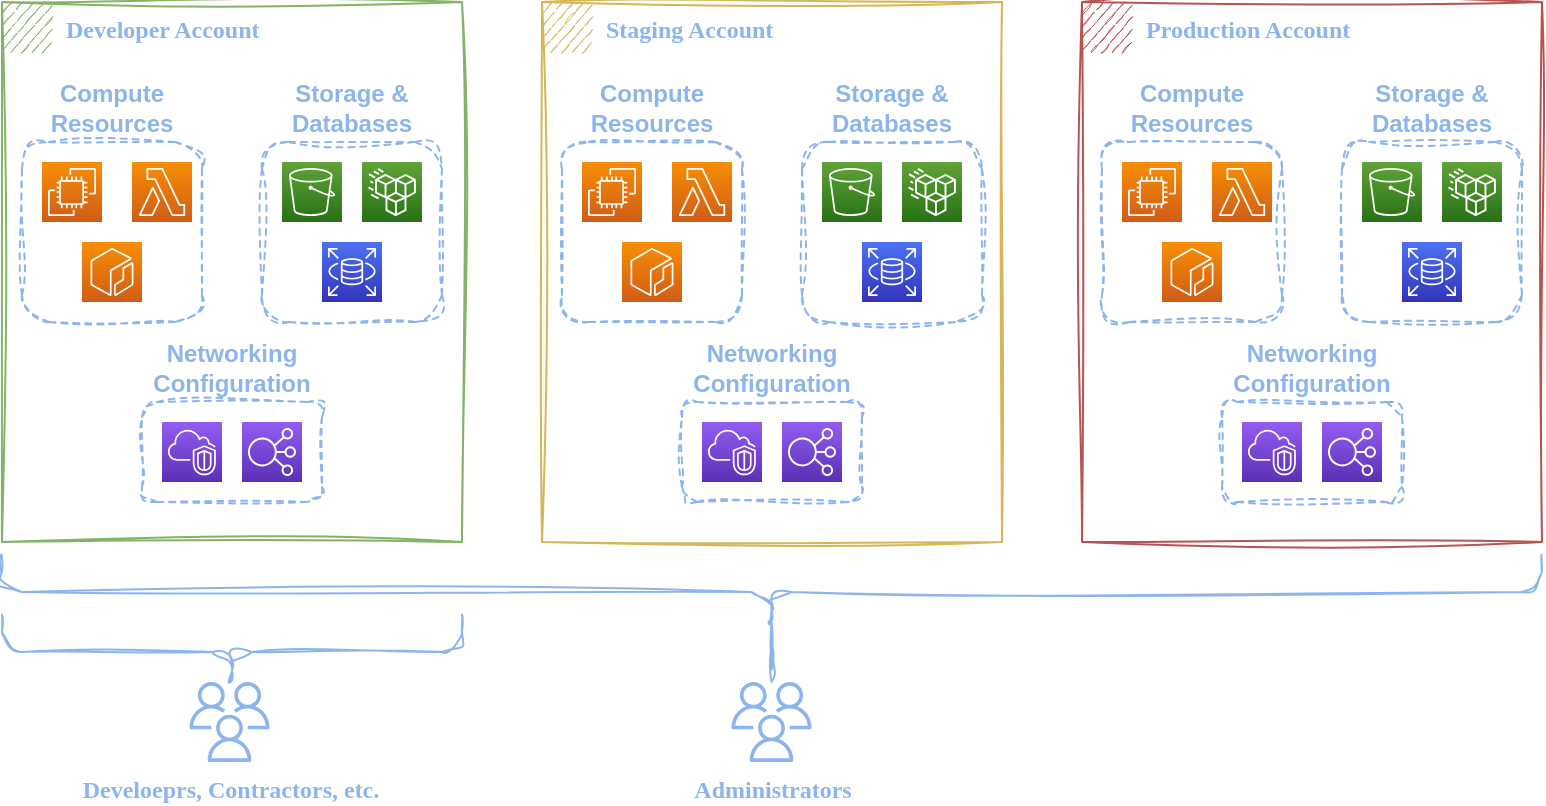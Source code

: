 <mxfile version="21.2.8" type="device">
  <diagram name="Page-1" id="nhE4Q1AXsxrx30iRm2Ec">
    <mxGraphModel dx="1037" dy="607" grid="1" gridSize="10" guides="1" tooltips="1" connect="1" arrows="1" fold="1" page="1" pageScale="1" pageWidth="850" pageHeight="1100" math="0" shadow="0">
      <root>
        <mxCell id="0" />
        <mxCell id="1" parent="0" />
        <mxCell id="1fARyLZyugqkC3NLHdNb-1" value="&lt;font face=&quot;Verdana&quot;&gt;&lt;b&gt;&lt;font color=&quot;#8cb5ee&quot;&gt;Developer Account&lt;/font&gt;&lt;/b&gt;&lt;br&gt;&lt;/font&gt;" style="points=[[0,0],[0.25,0],[0.5,0],[0.75,0],[1,0],[1,0.25],[1,0.5],[1,0.75],[1,1],[0.75,1],[0.5,1],[0.25,1],[0,1],[0,0.75],[0,0.5],[0,0.25]];outlineConnect=0;html=1;whiteSpace=wrap;fontSize=12;fontStyle=0;container=1;pointerEvents=0;collapsible=0;recursiveResize=0;shape=mxgraph.aws4.group;grIcon=mxgraph.aws4.group_account;strokeColor=#82b366;fillColor=none;verticalAlign=top;align=left;spacingLeft=30;dashed=0;sketch=1;curveFitting=1;jiggle=2;" parent="1" vertex="1">
          <mxGeometry x="40" y="10" width="230" height="270" as="geometry" />
        </mxCell>
        <mxCell id="CymaFN_RfjkNjj8yWm-F-18" value="&lt;b&gt;Storage &amp;amp; Databases&lt;br&gt;&lt;/b&gt;" style="rounded=1;whiteSpace=wrap;html=1;fillColor=none;sketch=1;curveFitting=1;jiggle=2;dashed=1;labelPosition=center;verticalLabelPosition=top;align=center;verticalAlign=bottom;strokeColor=#8CB5EE;fontColor=#8CB5EE;" vertex="1" parent="1fARyLZyugqkC3NLHdNb-1">
          <mxGeometry x="130" y="70" width="90" height="90" as="geometry" />
        </mxCell>
        <mxCell id="CymaFN_RfjkNjj8yWm-F-16" value="&lt;b&gt;Compute&lt;br&gt;Resources&lt;/b&gt;" style="rounded=1;whiteSpace=wrap;html=1;fillColor=none;sketch=1;curveFitting=1;jiggle=2;dashed=1;labelPosition=center;verticalLabelPosition=top;align=center;verticalAlign=bottom;strokeColor=#8CB5EE;fontColor=#8CB5EE;" vertex="1" parent="1fARyLZyugqkC3NLHdNb-1">
          <mxGeometry x="10" y="70" width="90" height="90" as="geometry" />
        </mxCell>
        <mxCell id="CymaFN_RfjkNjj8yWm-F-5" value="" style="sketch=0;points=[[0,0,0],[0.25,0,0],[0.5,0,0],[0.75,0,0],[1,0,0],[0,1,0],[0.25,1,0],[0.5,1,0],[0.75,1,0],[1,1,0],[0,0.25,0],[0,0.5,0],[0,0.75,0],[1,0.25,0],[1,0.5,0],[1,0.75,0]];outlineConnect=0;fontColor=#232F3E;gradientColor=#F78E04;gradientDirection=north;fillColor=#D05C17;strokeColor=#ffffff;dashed=0;verticalLabelPosition=bottom;verticalAlign=top;align=center;html=1;fontSize=12;fontStyle=0;aspect=fixed;shape=mxgraph.aws4.resourceIcon;resIcon=mxgraph.aws4.ec2;" vertex="1" parent="1fARyLZyugqkC3NLHdNb-1">
          <mxGeometry x="20" y="80" width="30" height="30" as="geometry" />
        </mxCell>
        <mxCell id="CymaFN_RfjkNjj8yWm-F-6" value="" style="sketch=0;points=[[0,0,0],[0.25,0,0],[0.5,0,0],[0.75,0,0],[1,0,0],[0,1,0],[0.25,1,0],[0.5,1,0],[0.75,1,0],[1,1,0],[0,0.25,0],[0,0.5,0],[0,0.75,0],[1,0.25,0],[1,0.5,0],[1,0.75,0]];outlineConnect=0;fontColor=#232F3E;gradientColor=#60A337;gradientDirection=north;fillColor=#277116;strokeColor=#ffffff;dashed=0;verticalLabelPosition=bottom;verticalAlign=top;align=center;html=1;fontSize=12;fontStyle=0;aspect=fixed;shape=mxgraph.aws4.resourceIcon;resIcon=mxgraph.aws4.s3;" vertex="1" parent="1fARyLZyugqkC3NLHdNb-1">
          <mxGeometry x="140" y="80" width="30" height="30" as="geometry" />
        </mxCell>
        <mxCell id="CymaFN_RfjkNjj8yWm-F-7" value="" style="sketch=0;points=[[0,0,0],[0.25,0,0],[0.5,0,0],[0.75,0,0],[1,0,0],[0,1,0],[0.25,1,0],[0.5,1,0],[0.75,1,0],[1,1,0],[0,0.25,0],[0,0.5,0],[0,0.75,0],[1,0.25,0],[1,0.5,0],[1,0.75,0]];outlineConnect=0;fontColor=#232F3E;gradientColor=#F78E04;gradientDirection=north;fillColor=#D05C17;strokeColor=#ffffff;dashed=0;verticalLabelPosition=bottom;verticalAlign=top;align=center;html=1;fontSize=12;fontStyle=0;aspect=fixed;shape=mxgraph.aws4.resourceIcon;resIcon=mxgraph.aws4.lambda;" vertex="1" parent="1fARyLZyugqkC3NLHdNb-1">
          <mxGeometry x="65" y="80" width="30" height="30" as="geometry" />
        </mxCell>
        <mxCell id="CymaFN_RfjkNjj8yWm-F-8" value="" style="sketch=0;points=[[0,0,0],[0.25,0,0],[0.5,0,0],[0.75,0,0],[1,0,0],[0,1,0],[0.25,1,0],[0.5,1,0],[0.75,1,0],[1,1,0],[0,0.25,0],[0,0.5,0],[0,0.75,0],[1,0.25,0],[1,0.5,0],[1,0.75,0]];outlineConnect=0;fontColor=#232F3E;gradientColor=#4D72F3;gradientDirection=north;fillColor=#3334B9;strokeColor=#ffffff;dashed=0;verticalLabelPosition=bottom;verticalAlign=top;align=center;html=1;fontSize=12;fontStyle=0;aspect=fixed;shape=mxgraph.aws4.resourceIcon;resIcon=mxgraph.aws4.rds;" vertex="1" parent="1fARyLZyugqkC3NLHdNb-1">
          <mxGeometry x="160" y="120" width="30" height="30" as="geometry" />
        </mxCell>
        <mxCell id="CymaFN_RfjkNjj8yWm-F-9" value="" style="sketch=0;points=[[0,0,0],[0.25,0,0],[0.5,0,0],[0.75,0,0],[1,0,0],[0,1,0],[0.25,1,0],[0.5,1,0],[0.75,1,0],[1,1,0],[0,0.25,0],[0,0.5,0],[0,0.75,0],[1,0.25,0],[1,0.5,0],[1,0.75,0]];outlineConnect=0;fontColor=#232F3E;gradientColor=#60A337;gradientDirection=north;fillColor=#277116;strokeColor=#ffffff;dashed=0;verticalLabelPosition=bottom;verticalAlign=top;align=center;html=1;fontSize=12;fontStyle=0;aspect=fixed;shape=mxgraph.aws4.resourceIcon;resIcon=mxgraph.aws4.efs_standard;" vertex="1" parent="1fARyLZyugqkC3NLHdNb-1">
          <mxGeometry x="180" y="80" width="30" height="30" as="geometry" />
        </mxCell>
        <mxCell id="CymaFN_RfjkNjj8yWm-F-11" value="" style="sketch=0;points=[[0,0,0],[0.25,0,0],[0.5,0,0],[0.75,0,0],[1,0,0],[0,1,0],[0.25,1,0],[0.5,1,0],[0.75,1,0],[1,1,0],[0,0.25,0],[0,0.5,0],[0,0.75,0],[1,0.25,0],[1,0.5,0],[1,0.75,0]];outlineConnect=0;fontColor=#232F3E;gradientColor=#F78E04;gradientDirection=north;fillColor=#D05C17;strokeColor=#ffffff;dashed=0;verticalLabelPosition=bottom;verticalAlign=top;align=center;html=1;fontSize=12;fontStyle=0;aspect=fixed;shape=mxgraph.aws4.resourceIcon;resIcon=mxgraph.aws4.ecr;" vertex="1" parent="1fARyLZyugqkC3NLHdNb-1">
          <mxGeometry x="40" y="120" width="30" height="30" as="geometry" />
        </mxCell>
        <mxCell id="CymaFN_RfjkNjj8yWm-F-23" value="&lt;b&gt;Networking&lt;br&gt;Configuration&lt;br&gt;&lt;/b&gt;" style="rounded=1;whiteSpace=wrap;html=1;fillColor=none;sketch=1;curveFitting=1;jiggle=2;dashed=1;labelPosition=center;verticalLabelPosition=top;align=center;verticalAlign=bottom;strokeColor=#8CB5EE;fontColor=#8CB5EE;" vertex="1" parent="1fARyLZyugqkC3NLHdNb-1">
          <mxGeometry x="70" y="200" width="90" height="50" as="geometry" />
        </mxCell>
        <mxCell id="CymaFN_RfjkNjj8yWm-F-14" value="" style="sketch=0;points=[[0,0,0],[0.25,0,0],[0.5,0,0],[0.75,0,0],[1,0,0],[0,1,0],[0.25,1,0],[0.5,1,0],[0.75,1,0],[1,1,0],[0,0.25,0],[0,0.5,0],[0,0.75,0],[1,0.25,0],[1,0.5,0],[1,0.75,0]];outlineConnect=0;fontColor=#232F3E;gradientColor=#945DF2;gradientDirection=north;fillColor=#5A30B5;strokeColor=#ffffff;dashed=0;verticalLabelPosition=bottom;verticalAlign=top;align=center;html=1;fontSize=12;fontStyle=0;aspect=fixed;shape=mxgraph.aws4.resourceIcon;resIcon=mxgraph.aws4.vpc;" vertex="1" parent="1fARyLZyugqkC3NLHdNb-1">
          <mxGeometry x="80" y="210" width="30" height="30" as="geometry" />
        </mxCell>
        <mxCell id="CymaFN_RfjkNjj8yWm-F-15" value="" style="sketch=0;points=[[0,0,0],[0.25,0,0],[0.5,0,0],[0.75,0,0],[1,0,0],[0,1,0],[0.25,1,0],[0.5,1,0],[0.75,1,0],[1,1,0],[0,0.25,0],[0,0.5,0],[0,0.75,0],[1,0.25,0],[1,0.5,0],[1,0.75,0]];outlineConnect=0;fontColor=#232F3E;gradientColor=#945DF2;gradientDirection=north;fillColor=#5A30B5;strokeColor=#ffffff;dashed=0;verticalLabelPosition=bottom;verticalAlign=top;align=center;html=1;fontSize=12;fontStyle=0;aspect=fixed;shape=mxgraph.aws4.resourceIcon;resIcon=mxgraph.aws4.elastic_load_balancing;" vertex="1" parent="1fARyLZyugqkC3NLHdNb-1">
          <mxGeometry x="120" y="210" width="30" height="30" as="geometry" />
        </mxCell>
        <mxCell id="CymaFN_RfjkNjj8yWm-F-25" value="&lt;font face=&quot;Verdana&quot;&gt;&lt;b&gt;Staging Account&lt;/b&gt;&lt;br&gt;&lt;/font&gt;" style="points=[[0,0],[0.25,0],[0.5,0],[0.75,0],[1,0],[1,0.25],[1,0.5],[1,0.75],[1,1],[0.75,1],[0.5,1],[0.25,1],[0,1],[0,0.75],[0,0.5],[0,0.25]];outlineConnect=0;html=1;whiteSpace=wrap;fontSize=12;fontStyle=0;container=1;pointerEvents=0;collapsible=0;recursiveResize=0;shape=mxgraph.aws4.group;grIcon=mxgraph.aws4.group_account;strokeColor=#d6b656;fillColor=none;verticalAlign=top;align=left;spacingLeft=30;dashed=0;sketch=1;curveFitting=1;jiggle=2;fontColor=#8CB5EE;" vertex="1" parent="1">
          <mxGeometry x="310" y="10" width="230" height="270" as="geometry" />
        </mxCell>
        <mxCell id="CymaFN_RfjkNjj8yWm-F-26" value="&lt;b&gt;Storage &amp;amp; Databases&lt;br&gt;&lt;/b&gt;" style="rounded=1;whiteSpace=wrap;html=1;fillColor=none;sketch=1;curveFitting=1;jiggle=2;dashed=1;labelPosition=center;verticalLabelPosition=top;align=center;verticalAlign=bottom;fontColor=#8CB5EE;strokeColor=#8CB5EE;" vertex="1" parent="CymaFN_RfjkNjj8yWm-F-25">
          <mxGeometry x="130" y="70" width="90" height="90" as="geometry" />
        </mxCell>
        <mxCell id="CymaFN_RfjkNjj8yWm-F-27" value="&lt;b&gt;Compute&lt;br&gt;Resources&lt;/b&gt;" style="rounded=1;whiteSpace=wrap;html=1;fillColor=none;sketch=1;curveFitting=1;jiggle=2;dashed=1;labelPosition=center;verticalLabelPosition=top;align=center;verticalAlign=bottom;fontColor=#8CB5EE;strokeColor=#8CB5EE;" vertex="1" parent="CymaFN_RfjkNjj8yWm-F-25">
          <mxGeometry x="10" y="70" width="90" height="90" as="geometry" />
        </mxCell>
        <mxCell id="CymaFN_RfjkNjj8yWm-F-28" value="" style="sketch=0;points=[[0,0,0],[0.25,0,0],[0.5,0,0],[0.75,0,0],[1,0,0],[0,1,0],[0.25,1,0],[0.5,1,0],[0.75,1,0],[1,1,0],[0,0.25,0],[0,0.5,0],[0,0.75,0],[1,0.25,0],[1,0.5,0],[1,0.75,0]];outlineConnect=0;fontColor=#232F3E;gradientColor=#F78E04;gradientDirection=north;fillColor=#D05C17;strokeColor=#ffffff;dashed=0;verticalLabelPosition=bottom;verticalAlign=top;align=center;html=1;fontSize=12;fontStyle=0;aspect=fixed;shape=mxgraph.aws4.resourceIcon;resIcon=mxgraph.aws4.ec2;" vertex="1" parent="CymaFN_RfjkNjj8yWm-F-25">
          <mxGeometry x="20" y="80" width="30" height="30" as="geometry" />
        </mxCell>
        <mxCell id="CymaFN_RfjkNjj8yWm-F-29" value="" style="sketch=0;points=[[0,0,0],[0.25,0,0],[0.5,0,0],[0.75,0,0],[1,0,0],[0,1,0],[0.25,1,0],[0.5,1,0],[0.75,1,0],[1,1,0],[0,0.25,0],[0,0.5,0],[0,0.75,0],[1,0.25,0],[1,0.5,0],[1,0.75,0]];outlineConnect=0;fontColor=#232F3E;gradientColor=#60A337;gradientDirection=north;fillColor=#277116;strokeColor=#ffffff;dashed=0;verticalLabelPosition=bottom;verticalAlign=top;align=center;html=1;fontSize=12;fontStyle=0;aspect=fixed;shape=mxgraph.aws4.resourceIcon;resIcon=mxgraph.aws4.s3;" vertex="1" parent="CymaFN_RfjkNjj8yWm-F-25">
          <mxGeometry x="140" y="80" width="30" height="30" as="geometry" />
        </mxCell>
        <mxCell id="CymaFN_RfjkNjj8yWm-F-30" value="" style="sketch=0;points=[[0,0,0],[0.25,0,0],[0.5,0,0],[0.75,0,0],[1,0,0],[0,1,0],[0.25,1,0],[0.5,1,0],[0.75,1,0],[1,1,0],[0,0.25,0],[0,0.5,0],[0,0.75,0],[1,0.25,0],[1,0.5,0],[1,0.75,0]];outlineConnect=0;fontColor=#232F3E;gradientColor=#F78E04;gradientDirection=north;fillColor=#D05C17;strokeColor=#ffffff;dashed=0;verticalLabelPosition=bottom;verticalAlign=top;align=center;html=1;fontSize=12;fontStyle=0;aspect=fixed;shape=mxgraph.aws4.resourceIcon;resIcon=mxgraph.aws4.lambda;" vertex="1" parent="CymaFN_RfjkNjj8yWm-F-25">
          <mxGeometry x="65" y="80" width="30" height="30" as="geometry" />
        </mxCell>
        <mxCell id="CymaFN_RfjkNjj8yWm-F-31" value="" style="sketch=0;points=[[0,0,0],[0.25,0,0],[0.5,0,0],[0.75,0,0],[1,0,0],[0,1,0],[0.25,1,0],[0.5,1,0],[0.75,1,0],[1,1,0],[0,0.25,0],[0,0.5,0],[0,0.75,0],[1,0.25,0],[1,0.5,0],[1,0.75,0]];outlineConnect=0;fontColor=#232F3E;gradientColor=#4D72F3;gradientDirection=north;fillColor=#3334B9;strokeColor=#ffffff;dashed=0;verticalLabelPosition=bottom;verticalAlign=top;align=center;html=1;fontSize=12;fontStyle=0;aspect=fixed;shape=mxgraph.aws4.resourceIcon;resIcon=mxgraph.aws4.rds;" vertex="1" parent="CymaFN_RfjkNjj8yWm-F-25">
          <mxGeometry x="160" y="120" width="30" height="30" as="geometry" />
        </mxCell>
        <mxCell id="CymaFN_RfjkNjj8yWm-F-32" value="" style="sketch=0;points=[[0,0,0],[0.25,0,0],[0.5,0,0],[0.75,0,0],[1,0,0],[0,1,0],[0.25,1,0],[0.5,1,0],[0.75,1,0],[1,1,0],[0,0.25,0],[0,0.5,0],[0,0.75,0],[1,0.25,0],[1,0.5,0],[1,0.75,0]];outlineConnect=0;fontColor=#232F3E;gradientColor=#60A337;gradientDirection=north;fillColor=#277116;strokeColor=#ffffff;dashed=0;verticalLabelPosition=bottom;verticalAlign=top;align=center;html=1;fontSize=12;fontStyle=0;aspect=fixed;shape=mxgraph.aws4.resourceIcon;resIcon=mxgraph.aws4.efs_standard;" vertex="1" parent="CymaFN_RfjkNjj8yWm-F-25">
          <mxGeometry x="180" y="80" width="30" height="30" as="geometry" />
        </mxCell>
        <mxCell id="CymaFN_RfjkNjj8yWm-F-33" value="" style="sketch=0;points=[[0,0,0],[0.25,0,0],[0.5,0,0],[0.75,0,0],[1,0,0],[0,1,0],[0.25,1,0],[0.5,1,0],[0.75,1,0],[1,1,0],[0,0.25,0],[0,0.5,0],[0,0.75,0],[1,0.25,0],[1,0.5,0],[1,0.75,0]];outlineConnect=0;fontColor=#232F3E;gradientColor=#F78E04;gradientDirection=north;fillColor=#D05C17;strokeColor=#ffffff;dashed=0;verticalLabelPosition=bottom;verticalAlign=top;align=center;html=1;fontSize=12;fontStyle=0;aspect=fixed;shape=mxgraph.aws4.resourceIcon;resIcon=mxgraph.aws4.ecr;" vertex="1" parent="CymaFN_RfjkNjj8yWm-F-25">
          <mxGeometry x="40" y="120" width="30" height="30" as="geometry" />
        </mxCell>
        <mxCell id="CymaFN_RfjkNjj8yWm-F-34" value="&lt;b&gt;Networking&lt;br&gt;Configuration&lt;br&gt;&lt;/b&gt;" style="rounded=1;whiteSpace=wrap;html=1;fillColor=none;sketch=1;curveFitting=1;jiggle=2;dashed=1;labelPosition=center;verticalLabelPosition=top;align=center;verticalAlign=bottom;fontColor=#8CB5EE;strokeColor=#8CB5EE;" vertex="1" parent="CymaFN_RfjkNjj8yWm-F-25">
          <mxGeometry x="70" y="200" width="90" height="50" as="geometry" />
        </mxCell>
        <mxCell id="CymaFN_RfjkNjj8yWm-F-35" value="" style="sketch=0;points=[[0,0,0],[0.25,0,0],[0.5,0,0],[0.75,0,0],[1,0,0],[0,1,0],[0.25,1,0],[0.5,1,0],[0.75,1,0],[1,1,0],[0,0.25,0],[0,0.5,0],[0,0.75,0],[1,0.25,0],[1,0.5,0],[1,0.75,0]];outlineConnect=0;fontColor=#232F3E;gradientColor=#945DF2;gradientDirection=north;fillColor=#5A30B5;strokeColor=#ffffff;dashed=0;verticalLabelPosition=bottom;verticalAlign=top;align=center;html=1;fontSize=12;fontStyle=0;aspect=fixed;shape=mxgraph.aws4.resourceIcon;resIcon=mxgraph.aws4.vpc;" vertex="1" parent="CymaFN_RfjkNjj8yWm-F-25">
          <mxGeometry x="80" y="210" width="30" height="30" as="geometry" />
        </mxCell>
        <mxCell id="CymaFN_RfjkNjj8yWm-F-36" value="" style="sketch=0;points=[[0,0,0],[0.25,0,0],[0.5,0,0],[0.75,0,0],[1,0,0],[0,1,0],[0.25,1,0],[0.5,1,0],[0.75,1,0],[1,1,0],[0,0.25,0],[0,0.5,0],[0,0.75,0],[1,0.25,0],[1,0.5,0],[1,0.75,0]];outlineConnect=0;fontColor=#232F3E;gradientColor=#945DF2;gradientDirection=north;fillColor=#5A30B5;strokeColor=#ffffff;dashed=0;verticalLabelPosition=bottom;verticalAlign=top;align=center;html=1;fontSize=12;fontStyle=0;aspect=fixed;shape=mxgraph.aws4.resourceIcon;resIcon=mxgraph.aws4.elastic_load_balancing;" vertex="1" parent="CymaFN_RfjkNjj8yWm-F-25">
          <mxGeometry x="120" y="210" width="30" height="30" as="geometry" />
        </mxCell>
        <mxCell id="CymaFN_RfjkNjj8yWm-F-37" value="&lt;font face=&quot;Verdana&quot;&gt;&lt;b&gt;Production Account&lt;/b&gt;&lt;br&gt;&lt;/font&gt;" style="points=[[0,0],[0.25,0],[0.5,0],[0.75,0],[1,0],[1,0.25],[1,0.5],[1,0.75],[1,1],[0.75,1],[0.5,1],[0.25,1],[0,1],[0,0.75],[0,0.5],[0,0.25]];outlineConnect=0;html=1;whiteSpace=wrap;fontSize=12;fontStyle=0;container=1;pointerEvents=0;collapsible=0;recursiveResize=0;shape=mxgraph.aws4.group;grIcon=mxgraph.aws4.group_account;strokeColor=#b85450;fillColor=none;verticalAlign=top;align=left;spacingLeft=30;dashed=0;sketch=1;curveFitting=1;jiggle=2;fontColor=#8CB5EE;" vertex="1" parent="1">
          <mxGeometry x="580" y="10" width="230" height="270" as="geometry" />
        </mxCell>
        <mxCell id="CymaFN_RfjkNjj8yWm-F-38" value="&lt;b&gt;Storage &amp;amp; Databases&lt;br&gt;&lt;/b&gt;" style="rounded=1;whiteSpace=wrap;html=1;fillColor=none;sketch=1;curveFitting=1;jiggle=2;dashed=1;labelPosition=center;verticalLabelPosition=top;align=center;verticalAlign=bottom;fontColor=#8CB5EE;strokeColor=#8CB5EE;" vertex="1" parent="CymaFN_RfjkNjj8yWm-F-37">
          <mxGeometry x="130" y="70" width="90" height="90" as="geometry" />
        </mxCell>
        <mxCell id="CymaFN_RfjkNjj8yWm-F-39" value="&lt;b&gt;Compute&lt;br&gt;Resources&lt;/b&gt;" style="rounded=1;whiteSpace=wrap;html=1;fillColor=none;sketch=1;curveFitting=1;jiggle=2;dashed=1;labelPosition=center;verticalLabelPosition=top;align=center;verticalAlign=bottom;fontColor=#8CB5EE;strokeColor=#8CB5EE;" vertex="1" parent="CymaFN_RfjkNjj8yWm-F-37">
          <mxGeometry x="10" y="70" width="90" height="90" as="geometry" />
        </mxCell>
        <mxCell id="CymaFN_RfjkNjj8yWm-F-40" value="" style="sketch=0;points=[[0,0,0],[0.25,0,0],[0.5,0,0],[0.75,0,0],[1,0,0],[0,1,0],[0.25,1,0],[0.5,1,0],[0.75,1,0],[1,1,0],[0,0.25,0],[0,0.5,0],[0,0.75,0],[1,0.25,0],[1,0.5,0],[1,0.75,0]];outlineConnect=0;fontColor=#232F3E;gradientColor=#F78E04;gradientDirection=north;fillColor=#D05C17;strokeColor=#ffffff;dashed=0;verticalLabelPosition=bottom;verticalAlign=top;align=center;html=1;fontSize=12;fontStyle=0;aspect=fixed;shape=mxgraph.aws4.resourceIcon;resIcon=mxgraph.aws4.ec2;" vertex="1" parent="CymaFN_RfjkNjj8yWm-F-37">
          <mxGeometry x="20" y="80" width="30" height="30" as="geometry" />
        </mxCell>
        <mxCell id="CymaFN_RfjkNjj8yWm-F-41" value="" style="sketch=0;points=[[0,0,0],[0.25,0,0],[0.5,0,0],[0.75,0,0],[1,0,0],[0,1,0],[0.25,1,0],[0.5,1,0],[0.75,1,0],[1,1,0],[0,0.25,0],[0,0.5,0],[0,0.75,0],[1,0.25,0],[1,0.5,0],[1,0.75,0]];outlineConnect=0;fontColor=#232F3E;gradientColor=#60A337;gradientDirection=north;fillColor=#277116;strokeColor=#ffffff;dashed=0;verticalLabelPosition=bottom;verticalAlign=top;align=center;html=1;fontSize=12;fontStyle=0;aspect=fixed;shape=mxgraph.aws4.resourceIcon;resIcon=mxgraph.aws4.s3;" vertex="1" parent="CymaFN_RfjkNjj8yWm-F-37">
          <mxGeometry x="140" y="80" width="30" height="30" as="geometry" />
        </mxCell>
        <mxCell id="CymaFN_RfjkNjj8yWm-F-42" value="" style="sketch=0;points=[[0,0,0],[0.25,0,0],[0.5,0,0],[0.75,0,0],[1,0,0],[0,1,0],[0.25,1,0],[0.5,1,0],[0.75,1,0],[1,1,0],[0,0.25,0],[0,0.5,0],[0,0.75,0],[1,0.25,0],[1,0.5,0],[1,0.75,0]];outlineConnect=0;fontColor=#232F3E;gradientColor=#F78E04;gradientDirection=north;fillColor=#D05C17;strokeColor=#ffffff;dashed=0;verticalLabelPosition=bottom;verticalAlign=top;align=center;html=1;fontSize=12;fontStyle=0;aspect=fixed;shape=mxgraph.aws4.resourceIcon;resIcon=mxgraph.aws4.lambda;" vertex="1" parent="CymaFN_RfjkNjj8yWm-F-37">
          <mxGeometry x="65" y="80" width="30" height="30" as="geometry" />
        </mxCell>
        <mxCell id="CymaFN_RfjkNjj8yWm-F-43" value="" style="sketch=0;points=[[0,0,0],[0.25,0,0],[0.5,0,0],[0.75,0,0],[1,0,0],[0,1,0],[0.25,1,0],[0.5,1,0],[0.75,1,0],[1,1,0],[0,0.25,0],[0,0.5,0],[0,0.75,0],[1,0.25,0],[1,0.5,0],[1,0.75,0]];outlineConnect=0;fontColor=#232F3E;gradientColor=#4D72F3;gradientDirection=north;fillColor=#3334B9;strokeColor=#ffffff;dashed=0;verticalLabelPosition=bottom;verticalAlign=top;align=center;html=1;fontSize=12;fontStyle=0;aspect=fixed;shape=mxgraph.aws4.resourceIcon;resIcon=mxgraph.aws4.rds;" vertex="1" parent="CymaFN_RfjkNjj8yWm-F-37">
          <mxGeometry x="160" y="120" width="30" height="30" as="geometry" />
        </mxCell>
        <mxCell id="CymaFN_RfjkNjj8yWm-F-44" value="" style="sketch=0;points=[[0,0,0],[0.25,0,0],[0.5,0,0],[0.75,0,0],[1,0,0],[0,1,0],[0.25,1,0],[0.5,1,0],[0.75,1,0],[1,1,0],[0,0.25,0],[0,0.5,0],[0,0.75,0],[1,0.25,0],[1,0.5,0],[1,0.75,0]];outlineConnect=0;fontColor=#232F3E;gradientColor=#60A337;gradientDirection=north;fillColor=#277116;strokeColor=#ffffff;dashed=0;verticalLabelPosition=bottom;verticalAlign=top;align=center;html=1;fontSize=12;fontStyle=0;aspect=fixed;shape=mxgraph.aws4.resourceIcon;resIcon=mxgraph.aws4.efs_standard;" vertex="1" parent="CymaFN_RfjkNjj8yWm-F-37">
          <mxGeometry x="180" y="80" width="30" height="30" as="geometry" />
        </mxCell>
        <mxCell id="CymaFN_RfjkNjj8yWm-F-45" value="" style="sketch=0;points=[[0,0,0],[0.25,0,0],[0.5,0,0],[0.75,0,0],[1,0,0],[0,1,0],[0.25,1,0],[0.5,1,0],[0.75,1,0],[1,1,0],[0,0.25,0],[0,0.5,0],[0,0.75,0],[1,0.25,0],[1,0.5,0],[1,0.75,0]];outlineConnect=0;fontColor=#232F3E;gradientColor=#F78E04;gradientDirection=north;fillColor=#D05C17;strokeColor=#ffffff;dashed=0;verticalLabelPosition=bottom;verticalAlign=top;align=center;html=1;fontSize=12;fontStyle=0;aspect=fixed;shape=mxgraph.aws4.resourceIcon;resIcon=mxgraph.aws4.ecr;" vertex="1" parent="CymaFN_RfjkNjj8yWm-F-37">
          <mxGeometry x="40" y="120" width="30" height="30" as="geometry" />
        </mxCell>
        <mxCell id="CymaFN_RfjkNjj8yWm-F-46" value="&lt;b&gt;Networking&lt;br&gt;Configuration&lt;br&gt;&lt;/b&gt;" style="rounded=1;whiteSpace=wrap;html=1;fillColor=none;sketch=1;curveFitting=1;jiggle=2;dashed=1;labelPosition=center;verticalLabelPosition=top;align=center;verticalAlign=bottom;fontColor=#8CB5EE;strokeColor=#8CB5EE;" vertex="1" parent="CymaFN_RfjkNjj8yWm-F-37">
          <mxGeometry x="70" y="200" width="90" height="50" as="geometry" />
        </mxCell>
        <mxCell id="CymaFN_RfjkNjj8yWm-F-47" value="" style="sketch=0;points=[[0,0,0],[0.25,0,0],[0.5,0,0],[0.75,0,0],[1,0,0],[0,1,0],[0.25,1,0],[0.5,1,0],[0.75,1,0],[1,1,0],[0,0.25,0],[0,0.5,0],[0,0.75,0],[1,0.25,0],[1,0.5,0],[1,0.75,0]];outlineConnect=0;fontColor=#232F3E;gradientColor=#945DF2;gradientDirection=north;fillColor=#5A30B5;strokeColor=#ffffff;dashed=0;verticalLabelPosition=bottom;verticalAlign=top;align=center;html=1;fontSize=12;fontStyle=0;aspect=fixed;shape=mxgraph.aws4.resourceIcon;resIcon=mxgraph.aws4.vpc;" vertex="1" parent="CymaFN_RfjkNjj8yWm-F-37">
          <mxGeometry x="80" y="210" width="30" height="30" as="geometry" />
        </mxCell>
        <mxCell id="CymaFN_RfjkNjj8yWm-F-48" value="" style="sketch=0;points=[[0,0,0],[0.25,0,0],[0.5,0,0],[0.75,0,0],[1,0,0],[0,1,0],[0.25,1,0],[0.5,1,0],[0.75,1,0],[1,1,0],[0,0.25,0],[0,0.5,0],[0,0.75,0],[1,0.25,0],[1,0.5,0],[1,0.75,0]];outlineConnect=0;fontColor=#232F3E;gradientColor=#945DF2;gradientDirection=north;fillColor=#5A30B5;strokeColor=#ffffff;dashed=0;verticalLabelPosition=bottom;verticalAlign=top;align=center;html=1;fontSize=12;fontStyle=0;aspect=fixed;shape=mxgraph.aws4.resourceIcon;resIcon=mxgraph.aws4.elastic_load_balancing;" vertex="1" parent="CymaFN_RfjkNjj8yWm-F-37">
          <mxGeometry x="120" y="210" width="30" height="30" as="geometry" />
        </mxCell>
        <mxCell id="CymaFN_RfjkNjj8yWm-F-54" value="" style="shape=curlyBracket;whiteSpace=wrap;html=1;rounded=1;labelPosition=left;verticalLabelPosition=middle;align=right;verticalAlign=middle;rotation=-90;size=0.5;sketch=1;curveFitting=1;jiggle=2;strokeColor=#8CB5EE;" vertex="1" parent="1">
          <mxGeometry x="136.25" y="220" width="37.5" height="230" as="geometry" />
        </mxCell>
        <mxCell id="CymaFN_RfjkNjj8yWm-F-55" value="&lt;b&gt;Develoeprs, Contractors, etc.&lt;/b&gt;" style="outlineConnect=0;fontColor=#8CB5EE;gradientColor=none;fillColor=#8CB5EE;strokeColor=none;dashed=0;verticalLabelPosition=bottom;verticalAlign=top;align=center;html=1;fontSize=12;fontStyle=0;aspect=fixed;pointerEvents=1;shape=mxgraph.aws4.users;fontFamily=Verdana;" vertex="1" parent="1">
          <mxGeometry x="133.75" y="350" width="40" height="40" as="geometry" />
        </mxCell>
        <mxCell id="CymaFN_RfjkNjj8yWm-F-56" value="" style="shape=curlyBracket;whiteSpace=wrap;html=1;rounded=1;labelPosition=left;verticalLabelPosition=middle;align=right;verticalAlign=middle;rotation=-90;size=0.5;sketch=1;curveFitting=1;jiggle=2;strokeColor=#8CB5EE;" vertex="1" parent="1">
          <mxGeometry x="406" y="-80" width="37.5" height="770" as="geometry" />
        </mxCell>
        <mxCell id="CymaFN_RfjkNjj8yWm-F-59" style="edgeStyle=orthogonalEdgeStyle;rounded=0;orthogonalLoop=1;jettySize=auto;html=1;entryX=0.1;entryY=0.5;entryDx=0;entryDy=0;entryPerimeter=0;sketch=1;curveFitting=1;jiggle=2;endArrow=none;endFill=0;strokeColor=#8CB5EE;" edge="1" parent="1" source="CymaFN_RfjkNjj8yWm-F-57" target="CymaFN_RfjkNjj8yWm-F-56">
          <mxGeometry relative="1" as="geometry" />
        </mxCell>
        <mxCell id="CymaFN_RfjkNjj8yWm-F-57" value="&lt;b&gt;Administrators&lt;/b&gt;" style="outlineConnect=0;fontColor=#8CB5EE;gradientColor=none;fillColor=#8CB5EE;strokeColor=none;dashed=0;verticalLabelPosition=bottom;verticalAlign=top;align=center;html=1;fontSize=12;fontStyle=0;aspect=fixed;pointerEvents=1;shape=mxgraph.aws4.users;fontFamily=Verdana;" vertex="1" parent="1">
          <mxGeometry x="404.75" y="350" width="40" height="40" as="geometry" />
        </mxCell>
      </root>
    </mxGraphModel>
  </diagram>
</mxfile>
